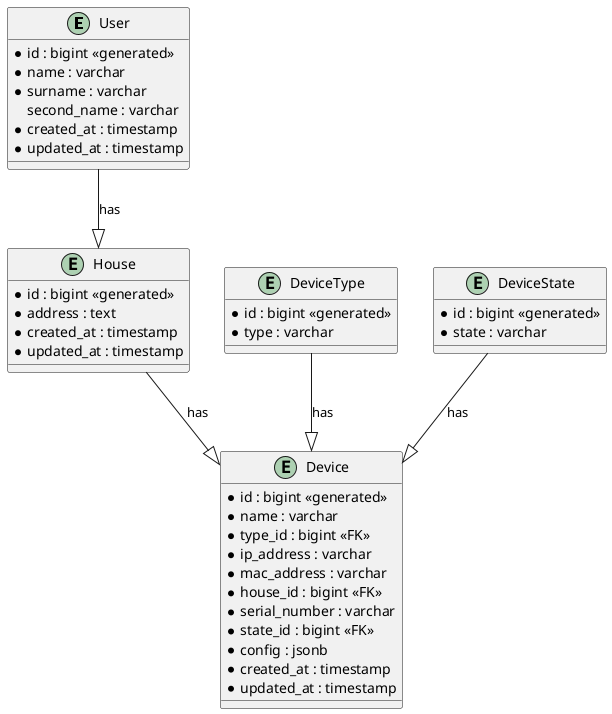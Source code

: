 @startuml


entity User {
    * id : bigint <<generated>>
    * name : varchar
    * surname : varchar
    second_name : varchar
    * created_at : timestamp
    * updated_at : timestamp
}

entity House {
    * id : bigint <<generated>>
    * address : text
    * created_at : timestamp
    * updated_at : timestamp
}

entity DeviceType {
    * id : bigint <<generated>>
    * type : varchar
}

entity DeviceState {
    * id : bigint <<generated>>
    * state : varchar
}

entity Device {
    * id : bigint <<generated>>
    * name : varchar
    * type_id : bigint <<FK>>
    * ip_address : varchar
    * mac_address : varchar
    * house_id : bigint <<FK>>
    * serial_number : varchar
    * state_id : bigint <<FK>>
    * config : jsonb
    * created_at : timestamp
    * updated_at : timestamp
}

User --|> House: "has"
DeviceType --|> Device: has
DeviceState --|> Device: has
House --|> Device: has

@enduml
